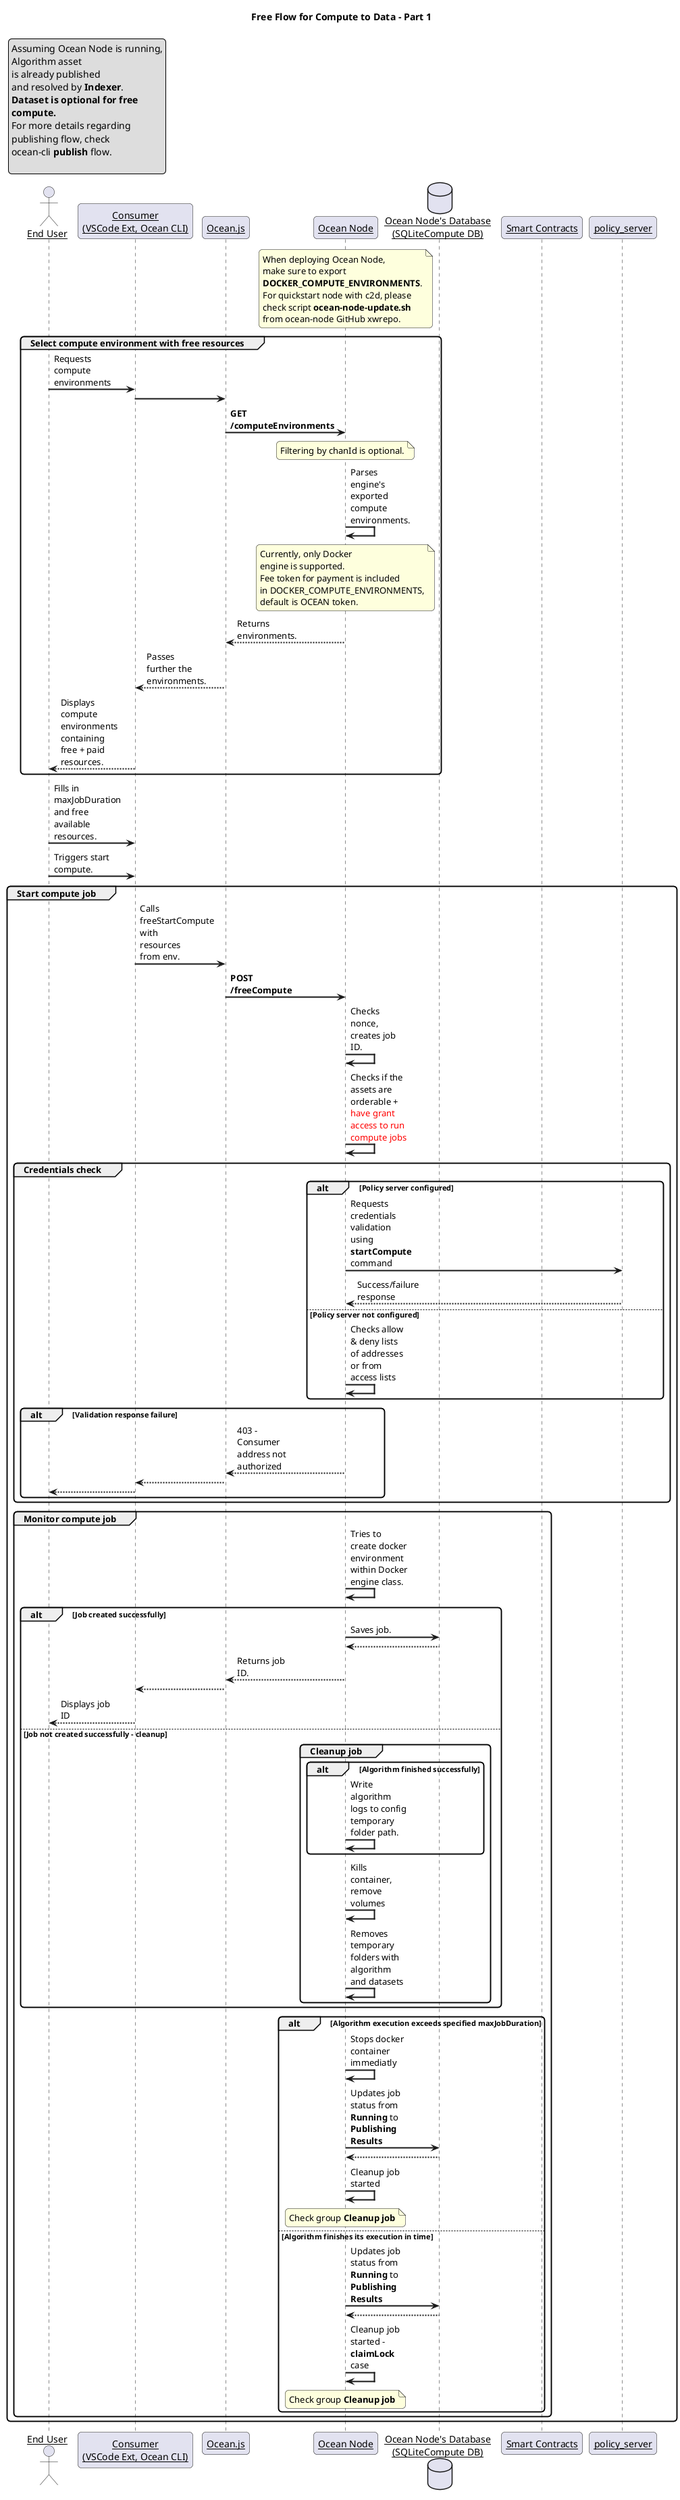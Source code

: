 @startuml "Free Flow for Compute to Data - Part 1"
title "Free Flow for Compute to Data - Part 1"

skinparam sequenceArrowThickness 2
skinparam roundcorner 10
skinparam maxmessagesize 85
skinparam sequenceParticipant underline

actor "End User" as end_user
participant "Consumer\n(VSCode Ext, Ocean CLI)" as consumer
participant "Ocean.js" as ocean_js
participant "Ocean Node" as ocean_node
database "Ocean Node's Database\n(SQLiteCompute DB)" as db
participant "Smart Contracts" as smart_contracts

legend top left
Assuming Ocean Node is running,
Algorithm asset
is already published
and resolved by **Indexer**.
**Dataset is optional for free**
**compute.**
For more details regarding
publishing flow, check 
ocean-cli **publish** flow.

end legend

note over ocean_node
When deploying Ocean Node,
make sure to export
**DOCKER_COMPUTE_ENVIRONMENTS**.
For quickstart node with c2d, please
check script **ocean-node-update.sh**
from ocean-node GitHub xwrepo.
end note

group Select compute environment with free resources

    end_user -> consumer: Requests compute environments
    consumer -> ocean_js
    ocean_js -> ocean_node: **GET /computeEnvironments**
    note over ocean_node
    Filtering by chanId is optional.
    end note
    ocean_node -> ocean_node: Parses engine's exported compute environments.
    note over ocean_node
    Currently, only Docker
    engine is supported.
    Fee token for payment is included
    in DOCKER_COMPUTE_ENVIRONMENTS,
    default is OCEAN token.
    end note
    ocean_node --> ocean_js: Returns environments.
    ocean_js --> consumer: Passes further the environments.
    consumer --> end_user: Displays compute environments containing free + paid resources.

end group

end_user -> consumer: Fills in maxJobDuration and free available resources.
end_user -> consumer: Triggers start compute.

group Start compute job
    consumer -> ocean_js: Calls freeStartCompute with resources from env.
    ocean_js -> ocean_node: **POST /freeCompute**
    ocean_node -> ocean_node: Checks nonce, creates job ID.
    ocean_node -> ocean_node: Checks if the assets are orderable + <font color=red>have grant access to run compute jobs</font>
    group Credentials check
        alt Policy server configured
            ocean_node -> policy_server: Requests credentials validation using **startCompute** command
            policy_server --> ocean_node: Success/failure response
        else Policy server not configured
            ocean_node -> ocean_node: Checks allow & deny lists of addresses or from access lists
        end
        alt Validation response failure
            ocean_node --> ocean_js: 403 - Consumer address not authorized
            ocean_js --> consumer
            consumer --> end_user
        end
    end group
    group Monitor compute job
    ocean_node -> ocean_node: Tries to create docker environment within Docker engine class.
        alt Job created successfully
        ocean_node -> db: Saves job.
        db --> ocean_node
        ocean_node --> ocean_js: Returns job ID.
        ocean_js --> consumer
        consumer --> end_user: Displays job ID
        else Job not created successfully - cleanup
            group Cleanup job
                alt Algorithm finished successfully
                ocean_node -> ocean_node: Write algorithm logs to config temporary folder path.
                end
                ocean_node -> ocean_node: Kills container, remove volumes
                ocean_node -> ocean_node: Removes temporary folders with algorithm and datasets
            end group
        end
        alt Algorithm execution exceeds specified maxJobDuration
            ocean_node -> ocean_node: Stops docker container immediatly
            ocean_node -> db: Updates job status from **Running** to **Publishing Results**
            db --> ocean_node
            ocean_node -> ocean_node: Cleanup job started
            note over ocean_node
                Check group **Cleanup job**
            end note
        else Algorithm finishes its execution in time
            ocean_node -> db: Updates job status from **Running** to **Publishing Results**
            db --> ocean_node
            ocean_node -> ocean_node: Cleanup job started - **claimLock** case
            note over ocean_node
                Check group **Cleanup job**
            end note
        end

    end group
end group

@enduml